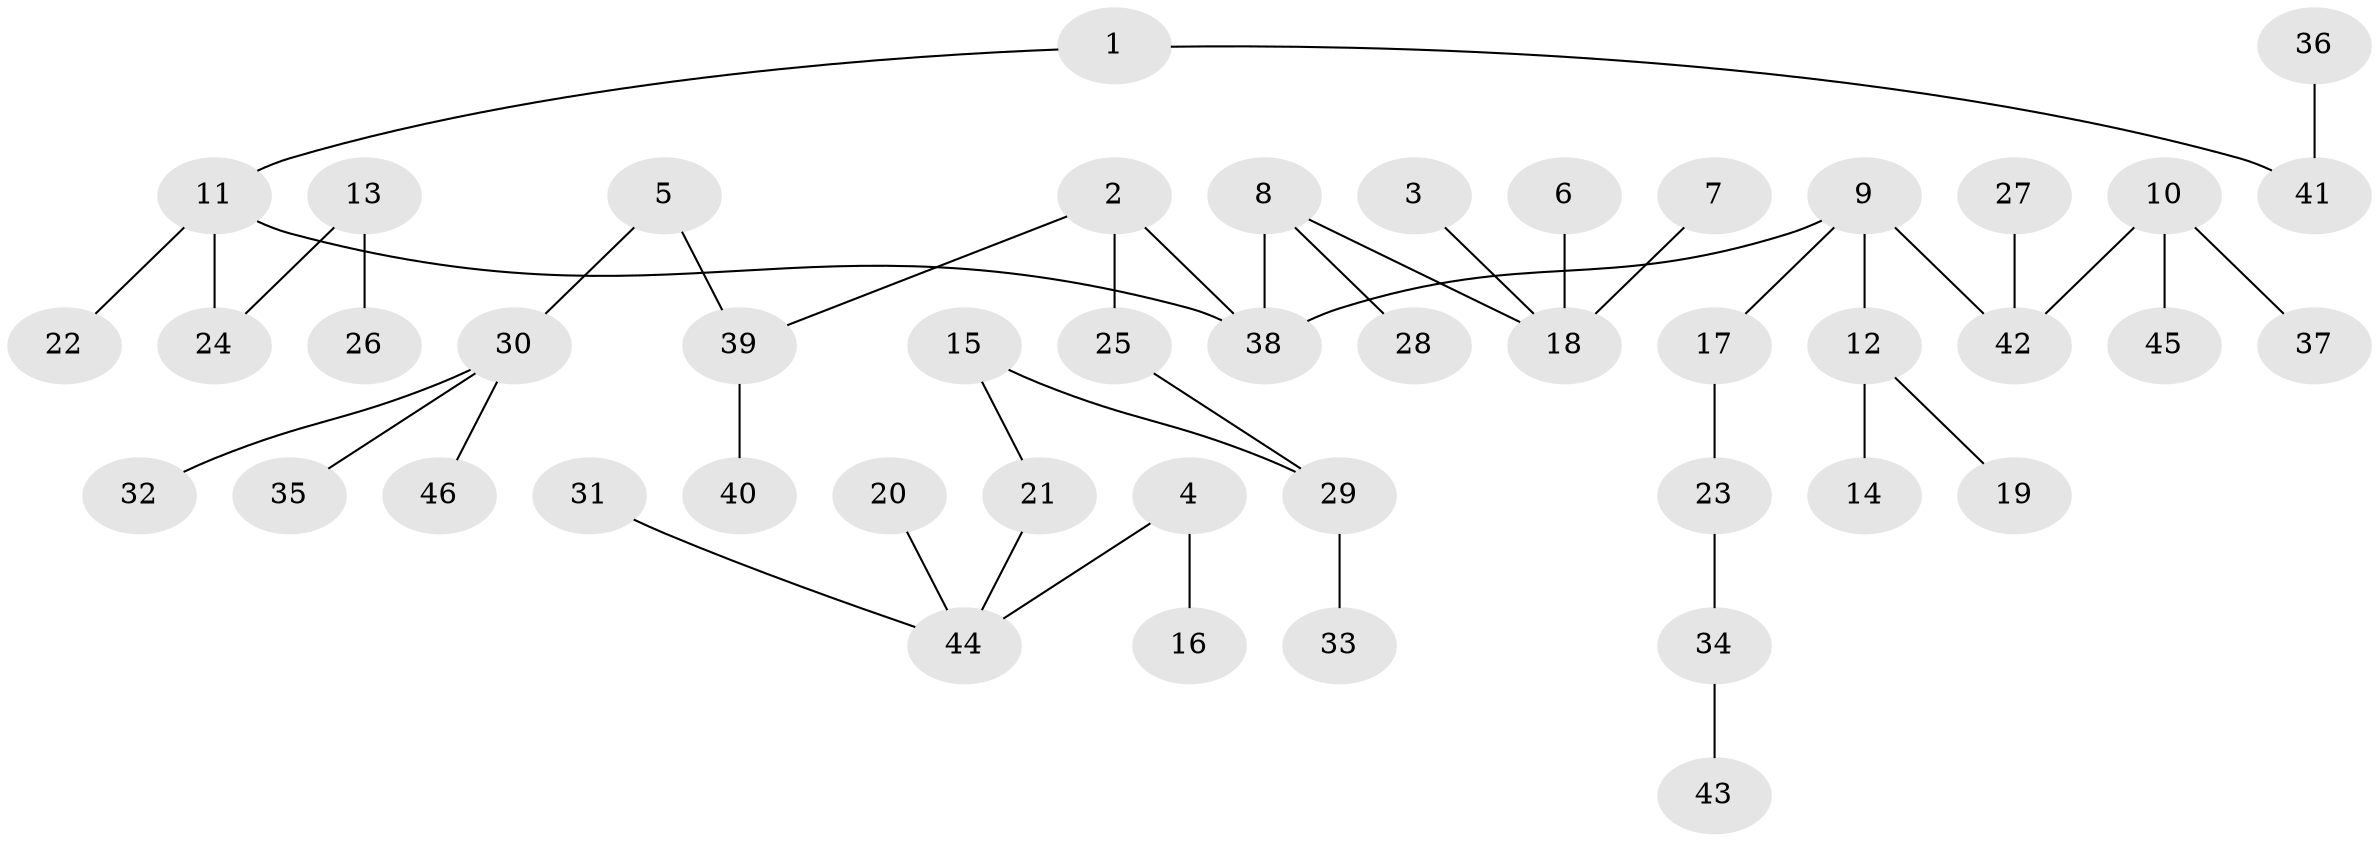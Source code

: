 // original degree distribution, {4: 0.08695652173913043, 5: 0.06521739130434782, 3: 0.08695652173913043, 2: 0.22826086956521738, 1: 0.5217391304347826, 6: 0.010869565217391304}
// Generated by graph-tools (version 1.1) at 2025/02/03/09/25 03:02:30]
// undirected, 46 vertices, 45 edges
graph export_dot {
graph [start="1"]
  node [color=gray90,style=filled];
  1;
  2;
  3;
  4;
  5;
  6;
  7;
  8;
  9;
  10;
  11;
  12;
  13;
  14;
  15;
  16;
  17;
  18;
  19;
  20;
  21;
  22;
  23;
  24;
  25;
  26;
  27;
  28;
  29;
  30;
  31;
  32;
  33;
  34;
  35;
  36;
  37;
  38;
  39;
  40;
  41;
  42;
  43;
  44;
  45;
  46;
  1 -- 11 [weight=1.0];
  1 -- 41 [weight=1.0];
  2 -- 25 [weight=1.0];
  2 -- 38 [weight=1.0];
  2 -- 39 [weight=1.0];
  3 -- 18 [weight=1.0];
  4 -- 16 [weight=1.0];
  4 -- 44 [weight=1.0];
  5 -- 30 [weight=1.0];
  5 -- 39 [weight=1.0];
  6 -- 18 [weight=1.0];
  7 -- 18 [weight=1.0];
  8 -- 18 [weight=1.0];
  8 -- 28 [weight=1.0];
  8 -- 38 [weight=1.0];
  9 -- 12 [weight=1.0];
  9 -- 17 [weight=1.0];
  9 -- 38 [weight=1.0];
  9 -- 42 [weight=1.0];
  10 -- 37 [weight=1.0];
  10 -- 42 [weight=1.0];
  10 -- 45 [weight=1.0];
  11 -- 22 [weight=1.0];
  11 -- 24 [weight=1.0];
  11 -- 38 [weight=1.0];
  12 -- 14 [weight=1.0];
  12 -- 19 [weight=1.0];
  13 -- 24 [weight=1.0];
  13 -- 26 [weight=1.0];
  15 -- 21 [weight=1.0];
  15 -- 29 [weight=1.0];
  17 -- 23 [weight=1.0];
  20 -- 44 [weight=1.0];
  21 -- 44 [weight=1.0];
  23 -- 34 [weight=1.0];
  25 -- 29 [weight=1.0];
  27 -- 42 [weight=1.0];
  29 -- 33 [weight=1.0];
  30 -- 32 [weight=1.0];
  30 -- 35 [weight=1.0];
  30 -- 46 [weight=1.0];
  31 -- 44 [weight=1.0];
  34 -- 43 [weight=1.0];
  36 -- 41 [weight=1.0];
  39 -- 40 [weight=1.0];
}
